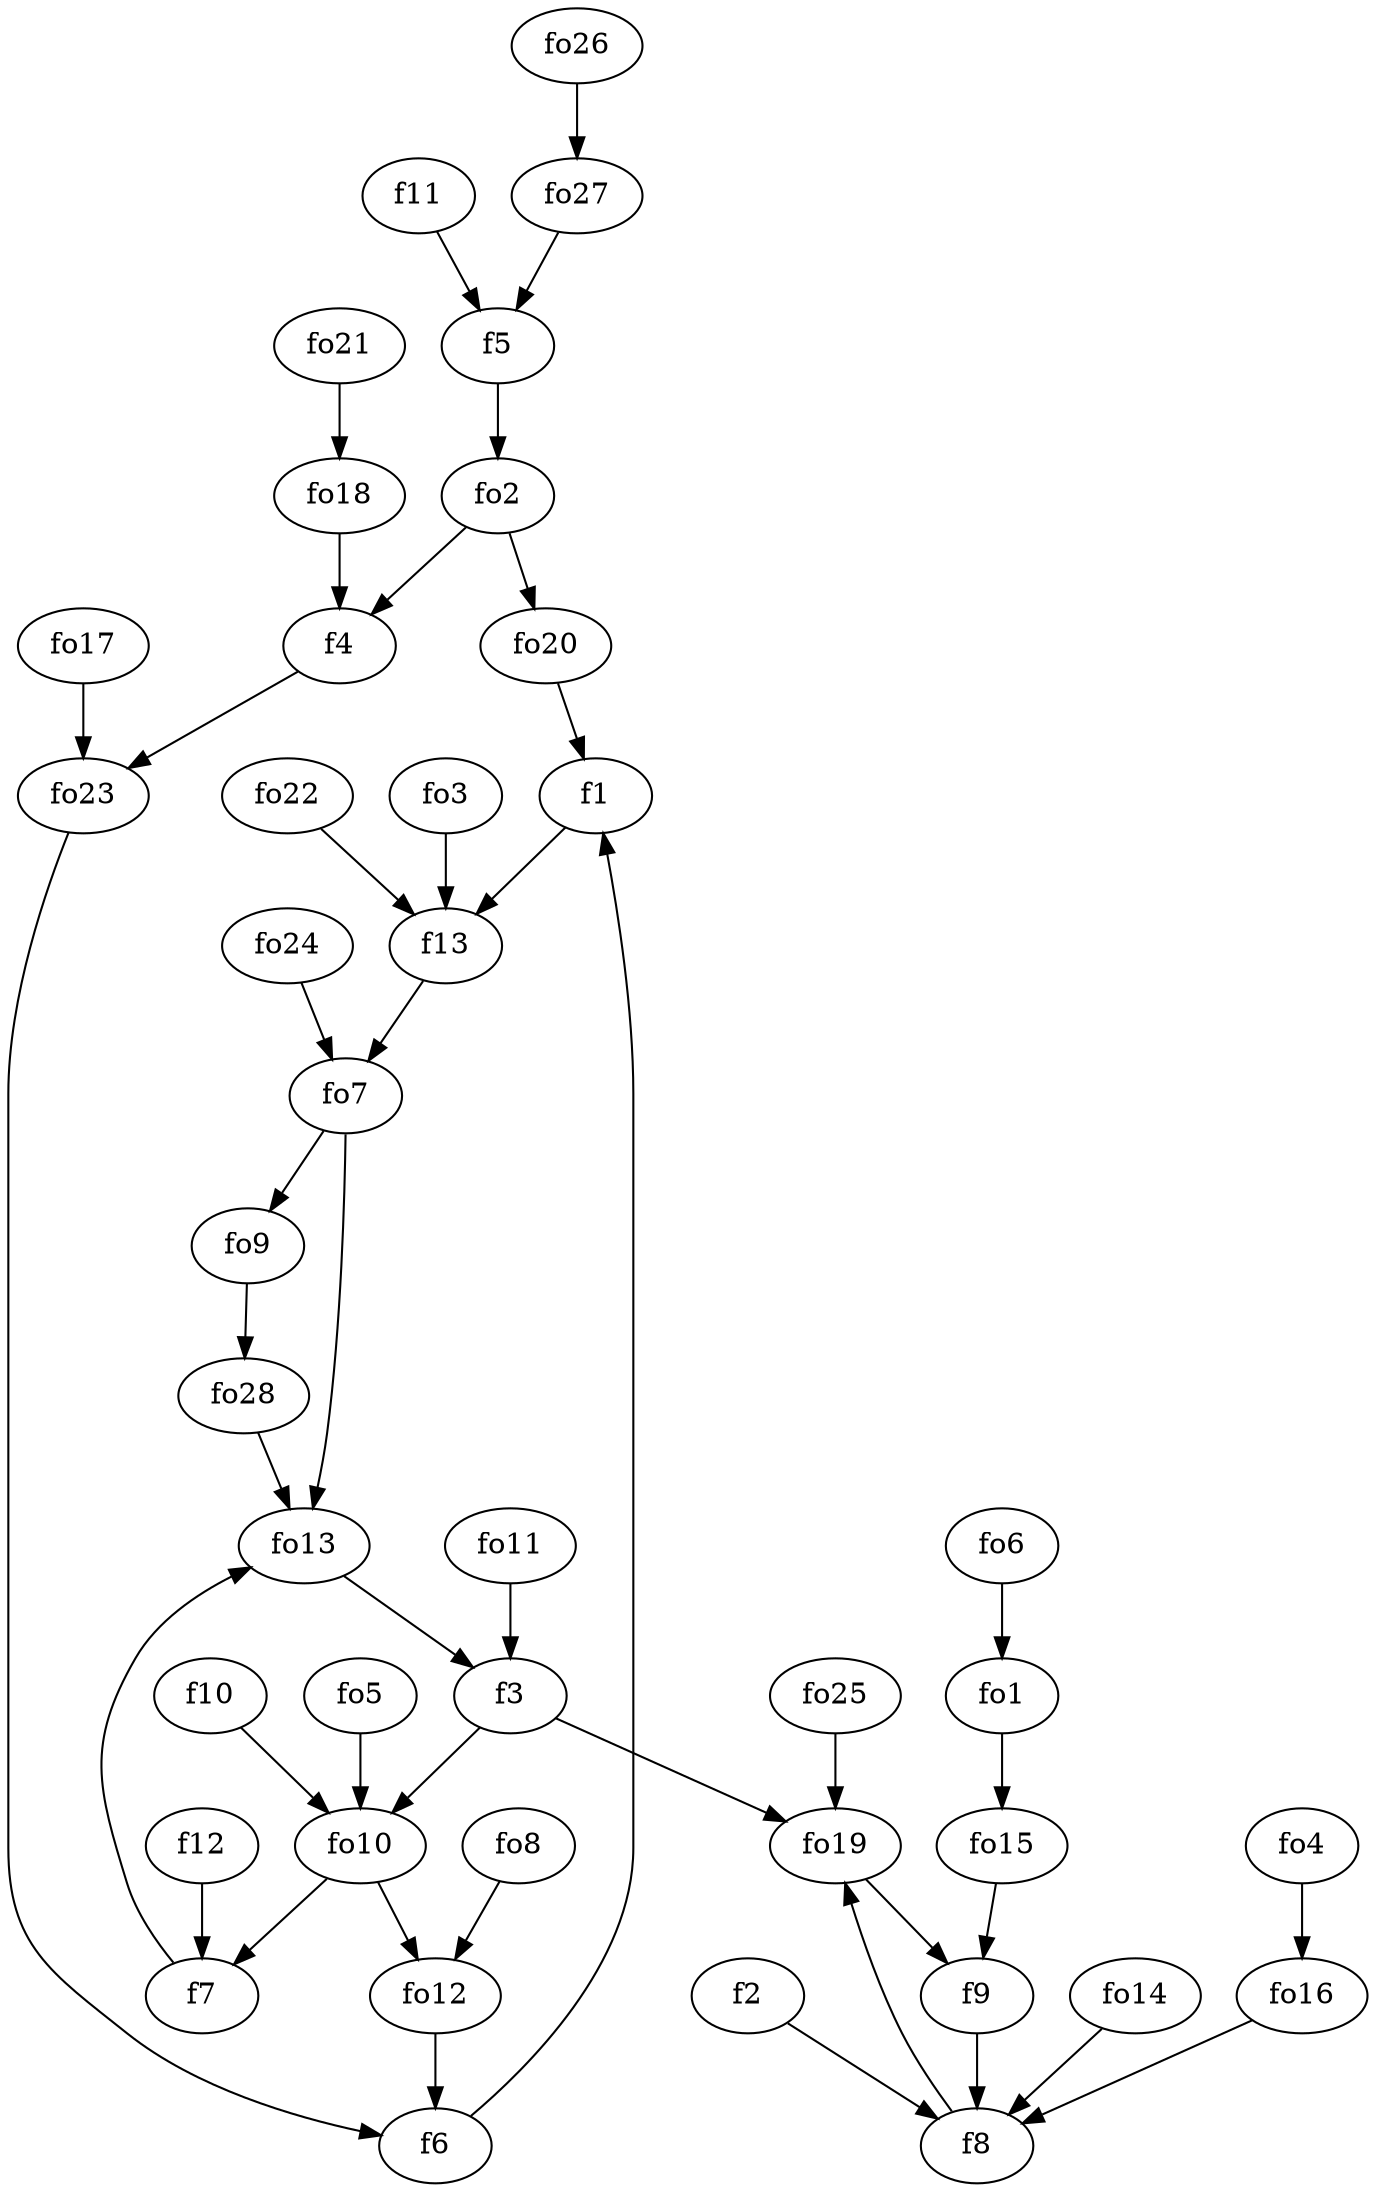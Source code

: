 strict digraph  {
f1;
f2;
f3;
f4;
f5;
f6;
f7;
f8;
f9;
f10;
f11;
f12;
f13;
fo1;
fo2;
fo3;
fo4;
fo5;
fo6;
fo7;
fo8;
fo9;
fo10;
fo11;
fo12;
fo13;
fo14;
fo15;
fo16;
fo17;
fo18;
fo19;
fo20;
fo21;
fo22;
fo23;
fo24;
fo25;
fo26;
fo27;
fo28;
f1 -> f13  [weight=2];
f2 -> f8  [weight=2];
f3 -> fo19  [weight=2];
f3 -> fo10  [weight=2];
f4 -> fo23  [weight=2];
f5 -> fo2  [weight=2];
f6 -> f1  [weight=2];
f7 -> fo13  [weight=2];
f8 -> fo19  [weight=2];
f9 -> f8  [weight=2];
f10 -> fo10  [weight=2];
f11 -> f5  [weight=2];
f12 -> f7  [weight=2];
f13 -> fo7  [weight=2];
fo1 -> fo15  [weight=2];
fo2 -> fo20  [weight=2];
fo2 -> f4  [weight=2];
fo3 -> f13  [weight=2];
fo4 -> fo16  [weight=2];
fo5 -> fo10  [weight=2];
fo6 -> fo1  [weight=2];
fo7 -> fo9  [weight=2];
fo7 -> fo13  [weight=2];
fo8 -> fo12  [weight=2];
fo9 -> fo28  [weight=2];
fo10 -> fo12  [weight=2];
fo10 -> f7  [weight=2];
fo11 -> f3  [weight=2];
fo12 -> f6  [weight=2];
fo13 -> f3  [weight=2];
fo14 -> f8  [weight=2];
fo15 -> f9  [weight=2];
fo16 -> f8  [weight=2];
fo17 -> fo23  [weight=2];
fo18 -> f4  [weight=2];
fo19 -> f9  [weight=2];
fo20 -> f1  [weight=2];
fo21 -> fo18  [weight=2];
fo22 -> f13  [weight=2];
fo23 -> f6  [weight=2];
fo24 -> fo7  [weight=2];
fo25 -> fo19  [weight=2];
fo26 -> fo27  [weight=2];
fo27 -> f5  [weight=2];
fo28 -> fo13  [weight=2];
}
